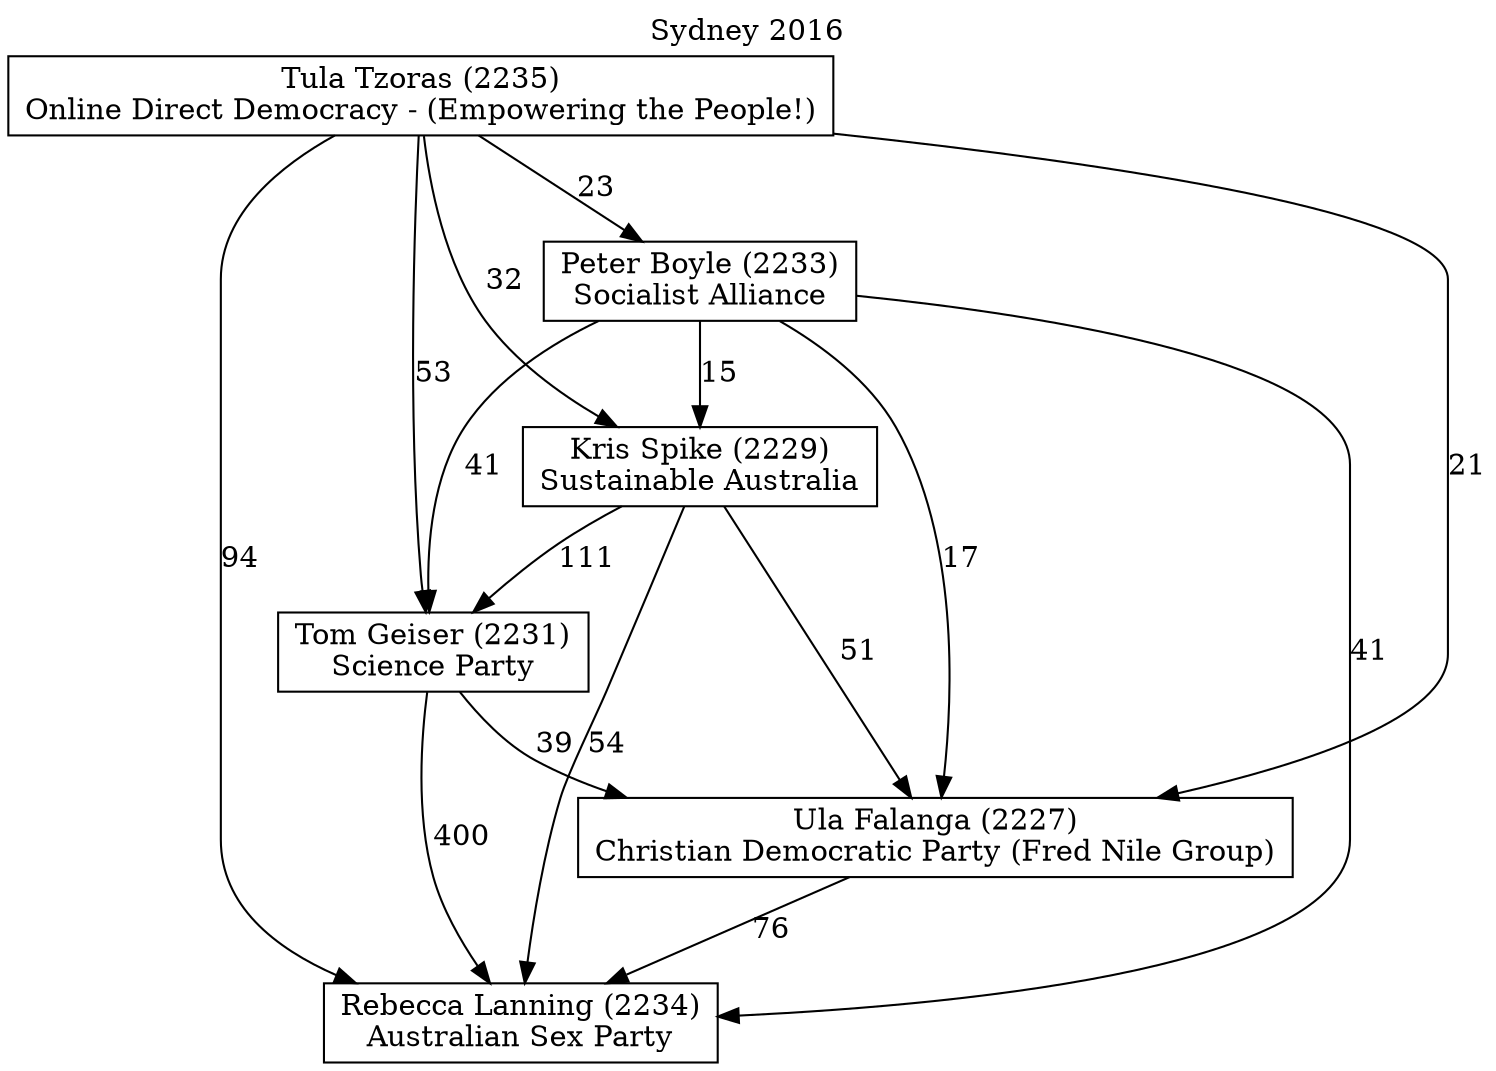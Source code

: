// House preference flow
digraph "Rebecca Lanning (2234)_Sydney_2016" {
	graph [label="Sydney 2016" labelloc=t mclimit=10]
	node [shape=box]
	"Rebecca Lanning (2234)" [label="Rebecca Lanning (2234)
Australian Sex Party"]
	"Tom Geiser (2231)" [label="Tom Geiser (2231)
Science Party"]
	"Ula Falanga (2227)" [label="Ula Falanga (2227)
Christian Democratic Party (Fred Nile Group)"]
	"Kris Spike (2229)" [label="Kris Spike (2229)
Sustainable Australia"]
	"Tula Tzoras (2235)" [label="Tula Tzoras (2235)
Online Direct Democracy - (Empowering the People!)"]
	"Peter Boyle (2233)" [label="Peter Boyle (2233)
Socialist Alliance"]
	"Tom Geiser (2231)" -> "Rebecca Lanning (2234)" [label=400]
	"Tom Geiser (2231)" -> "Ula Falanga (2227)" [label=39]
	"Tula Tzoras (2235)" -> "Kris Spike (2229)" [label=32]
	"Tula Tzoras (2235)" -> "Peter Boyle (2233)" [label=23]
	"Peter Boyle (2233)" -> "Rebecca Lanning (2234)" [label=41]
	"Peter Boyle (2233)" -> "Tom Geiser (2231)" [label=41]
	"Ula Falanga (2227)" -> "Rebecca Lanning (2234)" [label=76]
	"Peter Boyle (2233)" -> "Ula Falanga (2227)" [label=17]
	"Kris Spike (2229)" -> "Rebecca Lanning (2234)" [label=54]
	"Tula Tzoras (2235)" -> "Ula Falanga (2227)" [label=21]
	"Kris Spike (2229)" -> "Tom Geiser (2231)" [label=111]
	"Peter Boyle (2233)" -> "Kris Spike (2229)" [label=15]
	"Tula Tzoras (2235)" -> "Tom Geiser (2231)" [label=53]
	"Kris Spike (2229)" -> "Ula Falanga (2227)" [label=51]
	"Tula Tzoras (2235)" -> "Rebecca Lanning (2234)" [label=94]
}
